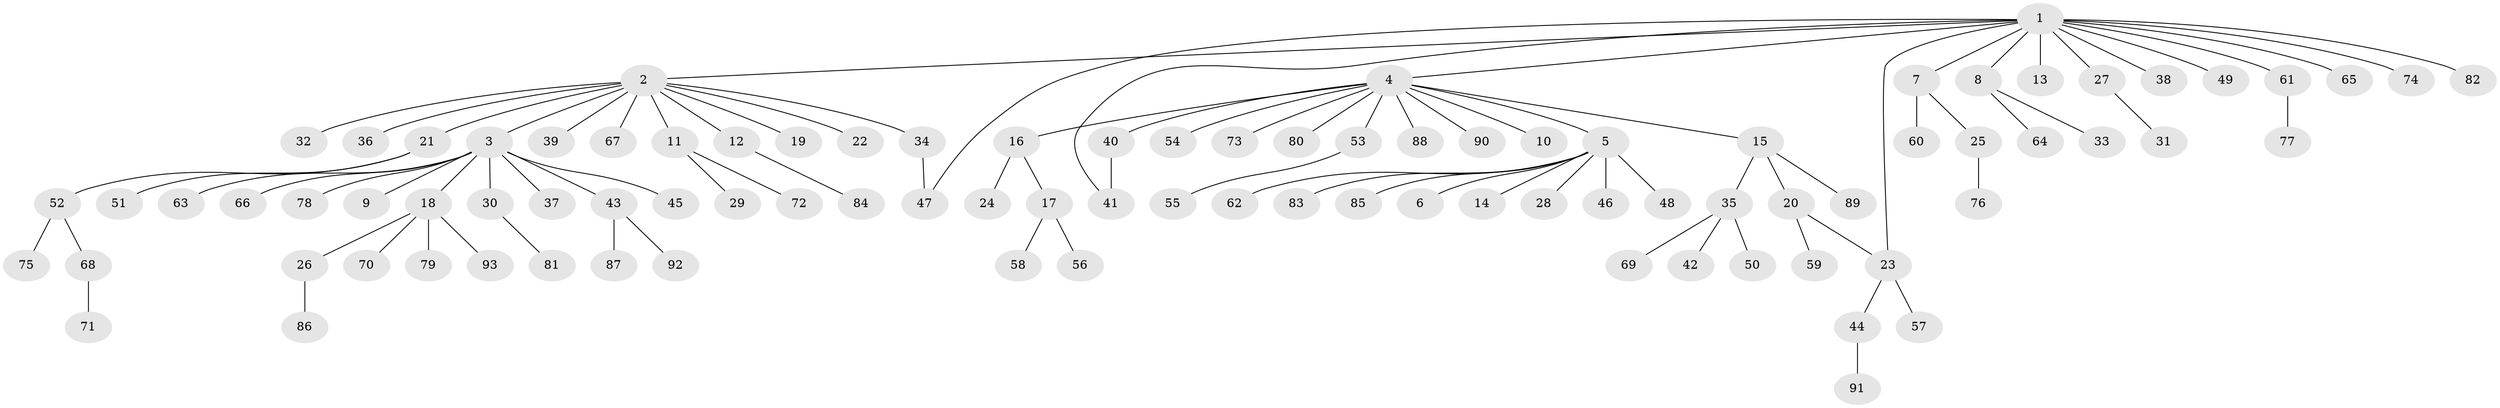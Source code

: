 // coarse degree distribution, {22: 0.02702702702702703, 1: 0.918918918918919, 6: 0.02702702702702703, 10: 0.02702702702702703}
// Generated by graph-tools (version 1.1) at 2025/50/03/04/25 21:50:40]
// undirected, 93 vertices, 95 edges
graph export_dot {
graph [start="1"]
  node [color=gray90,style=filled];
  1;
  2;
  3;
  4;
  5;
  6;
  7;
  8;
  9;
  10;
  11;
  12;
  13;
  14;
  15;
  16;
  17;
  18;
  19;
  20;
  21;
  22;
  23;
  24;
  25;
  26;
  27;
  28;
  29;
  30;
  31;
  32;
  33;
  34;
  35;
  36;
  37;
  38;
  39;
  40;
  41;
  42;
  43;
  44;
  45;
  46;
  47;
  48;
  49;
  50;
  51;
  52;
  53;
  54;
  55;
  56;
  57;
  58;
  59;
  60;
  61;
  62;
  63;
  64;
  65;
  66;
  67;
  68;
  69;
  70;
  71;
  72;
  73;
  74;
  75;
  76;
  77;
  78;
  79;
  80;
  81;
  82;
  83;
  84;
  85;
  86;
  87;
  88;
  89;
  90;
  91;
  92;
  93;
  1 -- 2;
  1 -- 4;
  1 -- 7;
  1 -- 8;
  1 -- 13;
  1 -- 23;
  1 -- 27;
  1 -- 38;
  1 -- 41;
  1 -- 47;
  1 -- 49;
  1 -- 61;
  1 -- 65;
  1 -- 74;
  1 -- 82;
  2 -- 3;
  2 -- 11;
  2 -- 12;
  2 -- 19;
  2 -- 21;
  2 -- 22;
  2 -- 32;
  2 -- 34;
  2 -- 36;
  2 -- 39;
  2 -- 67;
  3 -- 9;
  3 -- 18;
  3 -- 30;
  3 -- 37;
  3 -- 43;
  3 -- 45;
  3 -- 63;
  3 -- 66;
  3 -- 78;
  4 -- 5;
  4 -- 10;
  4 -- 15;
  4 -- 16;
  4 -- 40;
  4 -- 53;
  4 -- 54;
  4 -- 73;
  4 -- 80;
  4 -- 88;
  4 -- 90;
  5 -- 6;
  5 -- 14;
  5 -- 28;
  5 -- 46;
  5 -- 48;
  5 -- 62;
  5 -- 83;
  5 -- 85;
  7 -- 25;
  7 -- 60;
  8 -- 33;
  8 -- 64;
  11 -- 29;
  11 -- 72;
  12 -- 84;
  15 -- 20;
  15 -- 35;
  15 -- 89;
  16 -- 17;
  16 -- 24;
  17 -- 56;
  17 -- 58;
  18 -- 26;
  18 -- 70;
  18 -- 79;
  18 -- 93;
  20 -- 23;
  20 -- 59;
  21 -- 51;
  21 -- 52;
  23 -- 44;
  23 -- 57;
  25 -- 76;
  26 -- 86;
  27 -- 31;
  30 -- 81;
  34 -- 47;
  35 -- 42;
  35 -- 50;
  35 -- 69;
  40 -- 41;
  43 -- 87;
  43 -- 92;
  44 -- 91;
  52 -- 68;
  52 -- 75;
  53 -- 55;
  61 -- 77;
  68 -- 71;
}
